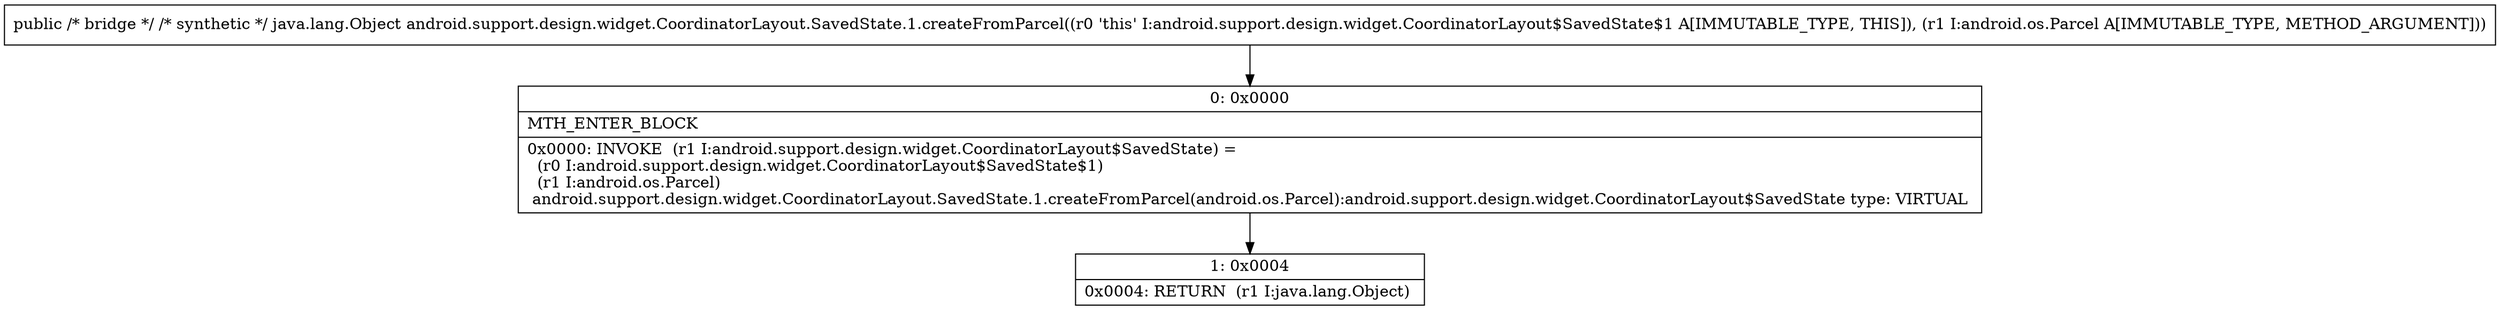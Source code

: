 digraph "CFG forandroid.support.design.widget.CoordinatorLayout.SavedState.1.createFromParcel(Landroid\/os\/Parcel;)Ljava\/lang\/Object;" {
Node_0 [shape=record,label="{0\:\ 0x0000|MTH_ENTER_BLOCK\l|0x0000: INVOKE  (r1 I:android.support.design.widget.CoordinatorLayout$SavedState) = \l  (r0 I:android.support.design.widget.CoordinatorLayout$SavedState$1)\l  (r1 I:android.os.Parcel)\l android.support.design.widget.CoordinatorLayout.SavedState.1.createFromParcel(android.os.Parcel):android.support.design.widget.CoordinatorLayout$SavedState type: VIRTUAL \l}"];
Node_1 [shape=record,label="{1\:\ 0x0004|0x0004: RETURN  (r1 I:java.lang.Object) \l}"];
MethodNode[shape=record,label="{public \/* bridge *\/ \/* synthetic *\/ java.lang.Object android.support.design.widget.CoordinatorLayout.SavedState.1.createFromParcel((r0 'this' I:android.support.design.widget.CoordinatorLayout$SavedState$1 A[IMMUTABLE_TYPE, THIS]), (r1 I:android.os.Parcel A[IMMUTABLE_TYPE, METHOD_ARGUMENT])) }"];
MethodNode -> Node_0;
Node_0 -> Node_1;
}

